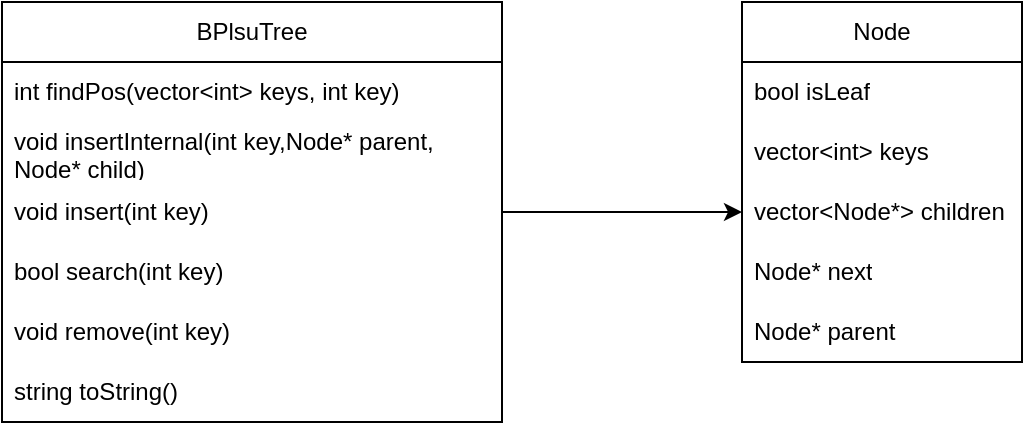 <mxfile version="27.0.2">
  <diagram name="Страница — 1" id="JIlYXHzMo-vX3NEMS_Mk">
    <mxGraphModel dx="883" dy="498" grid="1" gridSize="10" guides="1" tooltips="1" connect="1" arrows="1" fold="1" page="1" pageScale="1" pageWidth="1920" pageHeight="1200" math="0" shadow="0">
      <root>
        <mxCell id="0" />
        <mxCell id="1" parent="0" />
        <mxCell id="wKeYXIWrDJm7v9wTPiTT-1" value="BPlsuTree" style="swimlane;fontStyle=0;childLayout=stackLayout;horizontal=1;startSize=30;horizontalStack=0;resizeParent=1;resizeParentMax=0;resizeLast=0;collapsible=1;marginBottom=0;whiteSpace=wrap;html=1;" vertex="1" parent="1">
          <mxGeometry x="300" y="310" width="250" height="210" as="geometry" />
        </mxCell>
        <mxCell id="wKeYXIWrDJm7v9wTPiTT-2" value="int findPos(vector&amp;lt;int&amp;gt; keys, int key)" style="text;strokeColor=none;fillColor=none;align=left;verticalAlign=middle;spacingLeft=4;spacingRight=4;overflow=hidden;points=[[0,0.5],[1,0.5]];portConstraint=eastwest;rotatable=0;whiteSpace=wrap;html=1;" vertex="1" parent="wKeYXIWrDJm7v9wTPiTT-1">
          <mxGeometry y="30" width="250" height="30" as="geometry" />
        </mxCell>
        <mxCell id="wKeYXIWrDJm7v9wTPiTT-4" value="void insertInternal(int key,Node* parent, Node* child)" style="text;strokeColor=none;fillColor=none;align=left;verticalAlign=middle;spacingLeft=4;spacingRight=4;overflow=hidden;points=[[0,0.5],[1,0.5]];portConstraint=eastwest;rotatable=0;whiteSpace=wrap;html=1;" vertex="1" parent="wKeYXIWrDJm7v9wTPiTT-1">
          <mxGeometry y="60" width="250" height="30" as="geometry" />
        </mxCell>
        <mxCell id="wKeYXIWrDJm7v9wTPiTT-5" value="void insert(int key)" style="text;strokeColor=none;fillColor=none;align=left;verticalAlign=middle;spacingLeft=4;spacingRight=4;overflow=hidden;points=[[0,0.5],[1,0.5]];portConstraint=eastwest;rotatable=0;whiteSpace=wrap;html=1;" vertex="1" parent="wKeYXIWrDJm7v9wTPiTT-1">
          <mxGeometry y="90" width="250" height="30" as="geometry" />
        </mxCell>
        <mxCell id="wKeYXIWrDJm7v9wTPiTT-6" value="bool search(int key)" style="text;strokeColor=none;fillColor=none;align=left;verticalAlign=middle;spacingLeft=4;spacingRight=4;overflow=hidden;points=[[0,0.5],[1,0.5]];portConstraint=eastwest;rotatable=0;whiteSpace=wrap;html=1;" vertex="1" parent="wKeYXIWrDJm7v9wTPiTT-1">
          <mxGeometry y="120" width="250" height="30" as="geometry" />
        </mxCell>
        <mxCell id="wKeYXIWrDJm7v9wTPiTT-7" value="void remove(int key)" style="text;strokeColor=none;fillColor=none;align=left;verticalAlign=middle;spacingLeft=4;spacingRight=4;overflow=hidden;points=[[0,0.5],[1,0.5]];portConstraint=eastwest;rotatable=0;whiteSpace=wrap;html=1;" vertex="1" parent="wKeYXIWrDJm7v9wTPiTT-1">
          <mxGeometry y="150" width="250" height="30" as="geometry" />
        </mxCell>
        <mxCell id="wKeYXIWrDJm7v9wTPiTT-8" value="string toString()" style="text;strokeColor=none;fillColor=none;align=left;verticalAlign=middle;spacingLeft=4;spacingRight=4;overflow=hidden;points=[[0,0.5],[1,0.5]];portConstraint=eastwest;rotatable=0;whiteSpace=wrap;html=1;" vertex="1" parent="wKeYXIWrDJm7v9wTPiTT-1">
          <mxGeometry y="180" width="250" height="30" as="geometry" />
        </mxCell>
        <mxCell id="wKeYXIWrDJm7v9wTPiTT-9" value="Node" style="swimlane;fontStyle=0;childLayout=stackLayout;horizontal=1;startSize=30;horizontalStack=0;resizeParent=1;resizeParentMax=0;resizeLast=0;collapsible=1;marginBottom=0;whiteSpace=wrap;html=1;" vertex="1" parent="1">
          <mxGeometry x="670" y="310" width="140" height="180" as="geometry" />
        </mxCell>
        <mxCell id="wKeYXIWrDJm7v9wTPiTT-10" value="bool isLeaf" style="text;strokeColor=none;fillColor=none;align=left;verticalAlign=middle;spacingLeft=4;spacingRight=4;overflow=hidden;points=[[0,0.5],[1,0.5]];portConstraint=eastwest;rotatable=0;whiteSpace=wrap;html=1;" vertex="1" parent="wKeYXIWrDJm7v9wTPiTT-9">
          <mxGeometry y="30" width="140" height="30" as="geometry" />
        </mxCell>
        <mxCell id="wKeYXIWrDJm7v9wTPiTT-11" value="vector&amp;lt;int&amp;gt; keys" style="text;strokeColor=none;fillColor=none;align=left;verticalAlign=middle;spacingLeft=4;spacingRight=4;overflow=hidden;points=[[0,0.5],[1,0.5]];portConstraint=eastwest;rotatable=0;whiteSpace=wrap;html=1;" vertex="1" parent="wKeYXIWrDJm7v9wTPiTT-9">
          <mxGeometry y="60" width="140" height="30" as="geometry" />
        </mxCell>
        <mxCell id="wKeYXIWrDJm7v9wTPiTT-12" value="vector&amp;lt;Node*&amp;gt; children" style="text;strokeColor=none;fillColor=none;align=left;verticalAlign=middle;spacingLeft=4;spacingRight=4;overflow=hidden;points=[[0,0.5],[1,0.5]];portConstraint=eastwest;rotatable=0;whiteSpace=wrap;html=1;" vertex="1" parent="wKeYXIWrDJm7v9wTPiTT-9">
          <mxGeometry y="90" width="140" height="30" as="geometry" />
        </mxCell>
        <mxCell id="wKeYXIWrDJm7v9wTPiTT-13" value="Node* next" style="text;strokeColor=none;fillColor=none;align=left;verticalAlign=middle;spacingLeft=4;spacingRight=4;overflow=hidden;points=[[0,0.5],[1,0.5]];portConstraint=eastwest;rotatable=0;whiteSpace=wrap;html=1;" vertex="1" parent="wKeYXIWrDJm7v9wTPiTT-9">
          <mxGeometry y="120" width="140" height="30" as="geometry" />
        </mxCell>
        <mxCell id="wKeYXIWrDJm7v9wTPiTT-14" value="Node* parent" style="text;strokeColor=none;fillColor=none;align=left;verticalAlign=middle;spacingLeft=4;spacingRight=4;overflow=hidden;points=[[0,0.5],[1,0.5]];portConstraint=eastwest;rotatable=0;whiteSpace=wrap;html=1;" vertex="1" parent="wKeYXIWrDJm7v9wTPiTT-9">
          <mxGeometry y="150" width="140" height="30" as="geometry" />
        </mxCell>
        <mxCell id="wKeYXIWrDJm7v9wTPiTT-15" value="" style="endArrow=classic;html=1;rounded=0;exitX=1;exitY=0.5;exitDx=0;exitDy=0;entryX=0;entryY=0.5;entryDx=0;entryDy=0;" edge="1" parent="1" source="wKeYXIWrDJm7v9wTPiTT-5" target="wKeYXIWrDJm7v9wTPiTT-12">
          <mxGeometry width="50" height="50" relative="1" as="geometry">
            <mxPoint x="550" y="530" as="sourcePoint" />
            <mxPoint x="600" y="480" as="targetPoint" />
          </mxGeometry>
        </mxCell>
      </root>
    </mxGraphModel>
  </diagram>
</mxfile>

